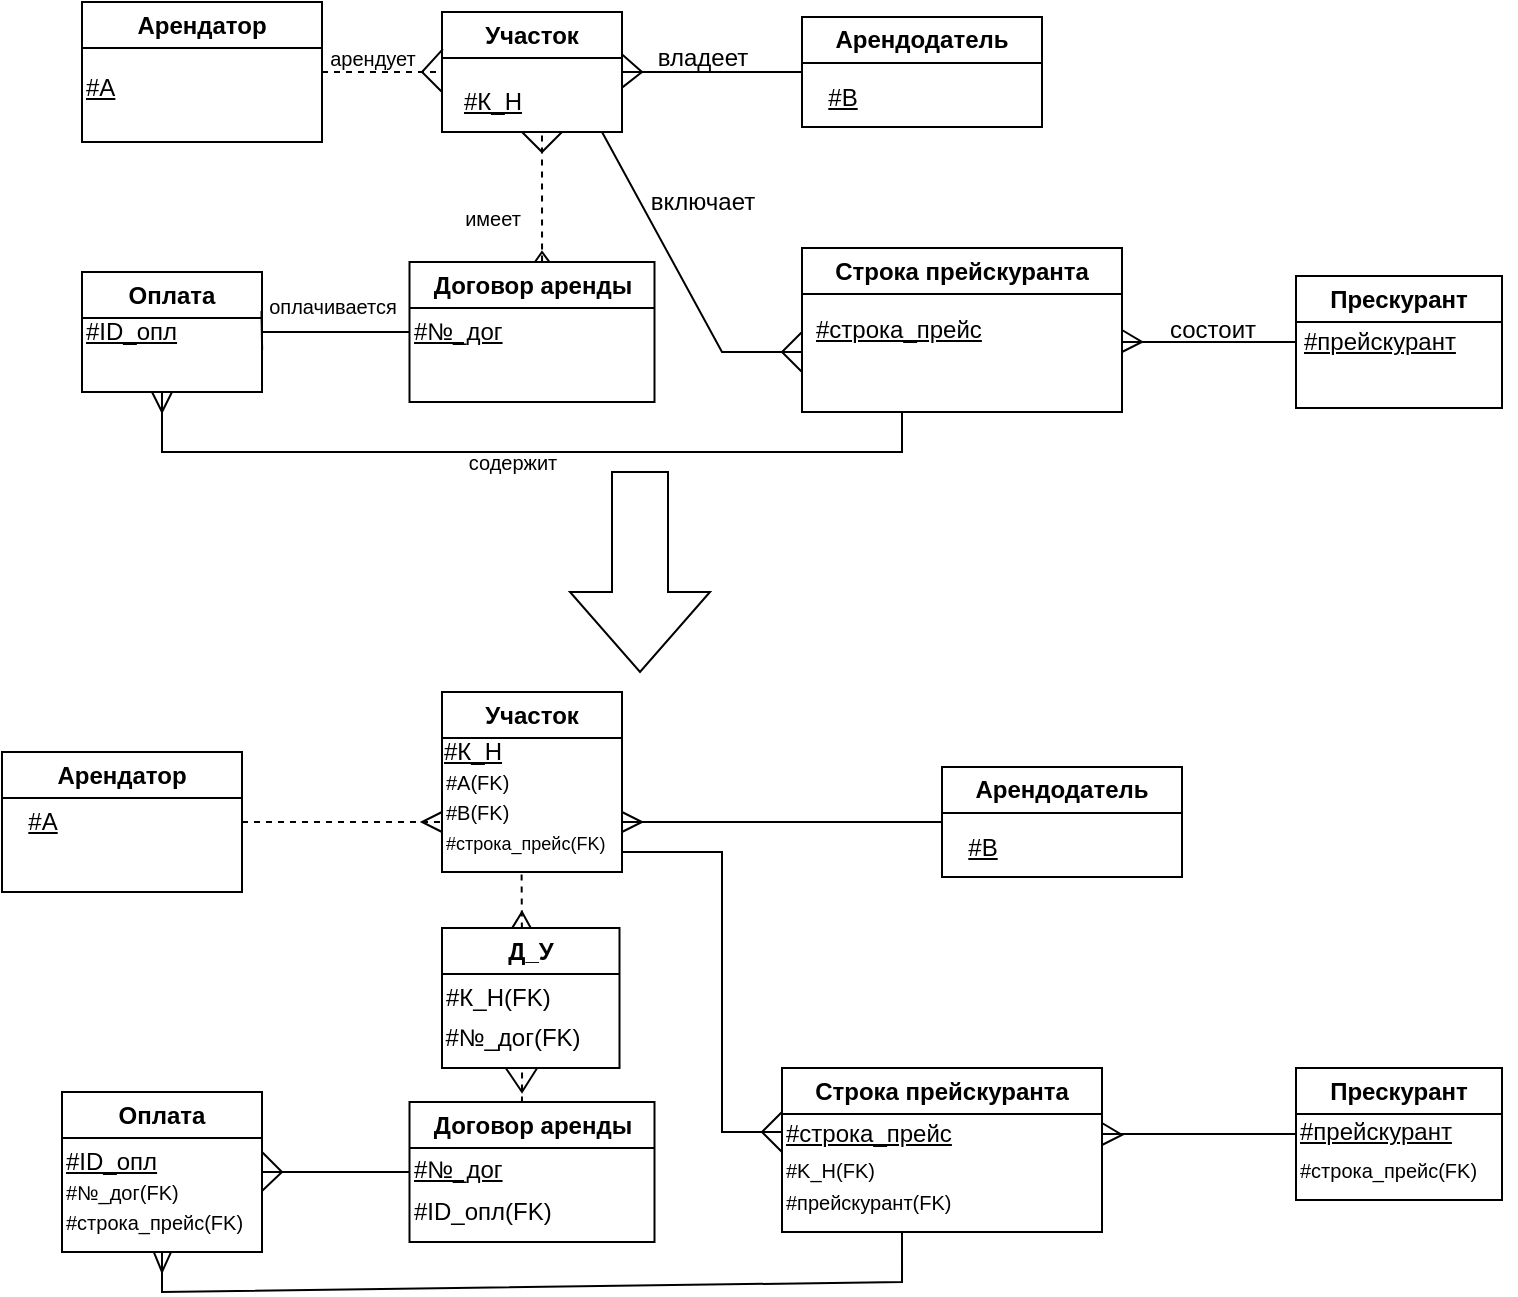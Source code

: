 <mxfile version="24.4.0" type="device">
  <diagram name="Страница — 1" id="tpiYQAHxhK24bNmeltmz">
    <mxGraphModel dx="891" dy="519" grid="1" gridSize="10" guides="1" tooltips="1" connect="1" arrows="1" fold="1" page="1" pageScale="1" pageWidth="827" pageHeight="1169" math="0" shadow="0">
      <root>
        <mxCell id="0" />
        <mxCell id="1" parent="0" />
        <mxCell id="XMWKt4jQ-dOMc4IaM8y--1" value="Арендатор" style="swimlane;whiteSpace=wrap;html=1;" vertex="1" parent="1">
          <mxGeometry x="100" y="285" width="120" height="70" as="geometry">
            <mxRectangle x="120" y="320" width="100" height="80" as="alternateBounds" />
          </mxGeometry>
        </mxCell>
        <mxCell id="XMWKt4jQ-dOMc4IaM8y--29" value="&lt;u&gt;#A&lt;/u&gt;" style="text;html=1;align=left;verticalAlign=middle;resizable=0;points=[];autosize=1;strokeColor=none;fillColor=none;" vertex="1" parent="XMWKt4jQ-dOMc4IaM8y--1">
          <mxGeometry y="28" width="40" height="30" as="geometry" />
        </mxCell>
        <mxCell id="XMWKt4jQ-dOMc4IaM8y--6" value="Участок" style="swimlane;whiteSpace=wrap;html=1;" vertex="1" parent="1">
          <mxGeometry x="280" y="290" width="90" height="60" as="geometry">
            <mxRectangle x="290" y="320" width="80" height="30" as="alternateBounds" />
          </mxGeometry>
        </mxCell>
        <mxCell id="XMWKt4jQ-dOMc4IaM8y--30" value="&lt;u&gt;#К_Н&lt;/u&gt;" style="text;html=1;align=center;verticalAlign=middle;resizable=0;points=[];autosize=1;strokeColor=none;fillColor=none;" vertex="1" parent="XMWKt4jQ-dOMc4IaM8y--6">
          <mxGeometry y="30" width="50" height="30" as="geometry" />
        </mxCell>
        <mxCell id="XMWKt4jQ-dOMc4IaM8y--7" value="Арендодатель" style="swimlane;whiteSpace=wrap;html=1;" vertex="1" parent="1">
          <mxGeometry x="460" y="292.5" width="120" height="55" as="geometry">
            <mxRectangle x="460" y="305" width="120" height="30" as="alternateBounds" />
          </mxGeometry>
        </mxCell>
        <mxCell id="XMWKt4jQ-dOMc4IaM8y--34" value="&lt;u&gt;#B&lt;/u&gt;" style="text;html=1;align=center;verticalAlign=middle;resizable=0;points=[];autosize=1;strokeColor=none;fillColor=none;" vertex="1" parent="XMWKt4jQ-dOMc4IaM8y--7">
          <mxGeometry y="25" width="40" height="30" as="geometry" />
        </mxCell>
        <mxCell id="XMWKt4jQ-dOMc4IaM8y--8" value="Договор аренды" style="swimlane;whiteSpace=wrap;html=1;" vertex="1" parent="1">
          <mxGeometry x="263.75" y="415" width="122.5" height="70" as="geometry">
            <mxRectangle x="265" y="440" width="130" height="30" as="alternateBounds" />
          </mxGeometry>
        </mxCell>
        <mxCell id="XMWKt4jQ-dOMc4IaM8y--36" value="&lt;u&gt;#№_дог&lt;/u&gt;" style="text;html=1;align=left;verticalAlign=middle;resizable=0;points=[];autosize=1;strokeColor=none;fillColor=none;" vertex="1" parent="XMWKt4jQ-dOMc4IaM8y--8">
          <mxGeometry y="20" width="70" height="30" as="geometry" />
        </mxCell>
        <mxCell id="XMWKt4jQ-dOMc4IaM8y--9" value="Оплата" style="swimlane;whiteSpace=wrap;html=1;" vertex="1" parent="1">
          <mxGeometry x="100" y="420" width="90" height="60" as="geometry">
            <mxRectangle x="100" y="440" width="80" height="30" as="alternateBounds" />
          </mxGeometry>
        </mxCell>
        <mxCell id="XMWKt4jQ-dOMc4IaM8y--37" value="&lt;u&gt;#ID_опл&lt;/u&gt;" style="text;html=1;align=left;verticalAlign=middle;resizable=0;points=[];autosize=1;strokeColor=none;fillColor=none;" vertex="1" parent="XMWKt4jQ-dOMc4IaM8y--9">
          <mxGeometry y="15" width="70" height="30" as="geometry" />
        </mxCell>
        <mxCell id="XMWKt4jQ-dOMc4IaM8y--10" value="Строка прейскуранта" style="swimlane;whiteSpace=wrap;html=1;" vertex="1" parent="1">
          <mxGeometry x="460" y="408" width="160" height="82" as="geometry">
            <mxRectangle x="470" y="440" width="160" height="30" as="alternateBounds" />
          </mxGeometry>
        </mxCell>
        <mxCell id="XMWKt4jQ-dOMc4IaM8y--38" value="&lt;u&gt;#строка_прейс&lt;/u&gt;" style="text;html=1;align=left;verticalAlign=middle;resizable=0;points=[];autosize=1;strokeColor=none;fillColor=none;" vertex="1" parent="XMWKt4jQ-dOMc4IaM8y--10">
          <mxGeometry x="5" y="26" width="110" height="30" as="geometry" />
        </mxCell>
        <mxCell id="XMWKt4jQ-dOMc4IaM8y--11" value="Прескурант" style="swimlane;whiteSpace=wrap;html=1;" vertex="1" parent="1">
          <mxGeometry x="707" y="422" width="103" height="66" as="geometry">
            <mxRectangle x="717" y="440" width="110" height="30" as="alternateBounds" />
          </mxGeometry>
        </mxCell>
        <mxCell id="XMWKt4jQ-dOMc4IaM8y--39" value="&lt;u&gt;#прейскурант&lt;/u&gt;" style="text;html=1;align=left;verticalAlign=middle;resizable=0;points=[];autosize=1;strokeColor=none;fillColor=none;" vertex="1" parent="XMWKt4jQ-dOMc4IaM8y--11">
          <mxGeometry x="1.5" y="18" width="100" height="30" as="geometry" />
        </mxCell>
        <mxCell id="XMWKt4jQ-dOMc4IaM8y--12" value="" style="endArrow=none;html=1;rounded=0;entryX=0;entryY=0.5;entryDx=0;entryDy=0;" edge="1" parent="1" target="XMWKt4jQ-dOMc4IaM8y--11">
          <mxGeometry width="50" height="50" relative="1" as="geometry">
            <mxPoint x="620" y="455" as="sourcePoint" />
            <mxPoint x="700" y="440" as="targetPoint" />
          </mxGeometry>
        </mxCell>
        <mxCell id="XMWKt4jQ-dOMc4IaM8y--14" value="" style="endArrow=none;html=1;rounded=0;" edge="1" parent="1">
          <mxGeometry width="50" height="50" relative="1" as="geometry">
            <mxPoint x="620" y="460" as="sourcePoint" />
            <mxPoint x="620" y="449" as="targetPoint" />
            <Array as="points">
              <mxPoint x="630" y="455" />
            </Array>
          </mxGeometry>
        </mxCell>
        <mxCell id="XMWKt4jQ-dOMc4IaM8y--15" value="" style="endArrow=none;dashed=1;html=1;rounded=0;entryX=0;entryY=0.5;entryDx=0;entryDy=0;exitX=1;exitY=0.5;exitDx=0;exitDy=0;" edge="1" parent="1" source="XMWKt4jQ-dOMc4IaM8y--1" target="XMWKt4jQ-dOMc4IaM8y--6">
          <mxGeometry width="50" height="50" relative="1" as="geometry">
            <mxPoint x="200" y="380" as="sourcePoint" />
            <mxPoint x="250" y="330" as="targetPoint" />
          </mxGeometry>
        </mxCell>
        <mxCell id="XMWKt4jQ-dOMc4IaM8y--16" value="" style="endArrow=none;html=1;rounded=0;entryX=0.005;entryY=0.309;entryDx=0;entryDy=0;entryPerimeter=0;exitX=0;exitY=0.667;exitDx=0;exitDy=0;exitPerimeter=0;" edge="1" parent="1" source="XMWKt4jQ-dOMc4IaM8y--6" target="XMWKt4jQ-dOMc4IaM8y--6">
          <mxGeometry width="50" height="50" relative="1" as="geometry">
            <mxPoint x="270" y="360" as="sourcePoint" />
            <mxPoint x="250" y="330" as="targetPoint" />
            <Array as="points">
              <mxPoint x="270" y="320" />
            </Array>
          </mxGeometry>
        </mxCell>
        <mxCell id="XMWKt4jQ-dOMc4IaM8y--17" value="" style="endArrow=none;html=1;rounded=0;entryX=0;entryY=0.5;entryDx=0;entryDy=0;exitX=1;exitY=0.5;exitDx=0;exitDy=0;" edge="1" parent="1" source="XMWKt4jQ-dOMc4IaM8y--6" target="XMWKt4jQ-dOMc4IaM8y--7">
          <mxGeometry width="50" height="50" relative="1" as="geometry">
            <mxPoint x="400" y="380" as="sourcePoint" />
            <mxPoint x="450" y="330" as="targetPoint" />
          </mxGeometry>
        </mxCell>
        <mxCell id="XMWKt4jQ-dOMc4IaM8y--18" value="" style="endArrow=none;html=1;rounded=0;entryX=1.001;entryY=0.355;entryDx=0;entryDy=0;entryPerimeter=0;exitX=1.002;exitY=0.628;exitDx=0;exitDy=0;exitPerimeter=0;" edge="1" parent="1" source="XMWKt4jQ-dOMc4IaM8y--6" target="XMWKt4jQ-dOMc4IaM8y--6">
          <mxGeometry width="50" height="50" relative="1" as="geometry">
            <mxPoint x="380" y="340" as="sourcePoint" />
            <mxPoint x="380" y="330" as="targetPoint" />
            <Array as="points">
              <mxPoint x="380" y="320" />
            </Array>
          </mxGeometry>
        </mxCell>
        <mxCell id="XMWKt4jQ-dOMc4IaM8y--20" value="" style="endArrow=none;dashed=1;html=1;rounded=0;exitX=0.541;exitY=-0.004;exitDx=0;exitDy=0;exitPerimeter=0;" edge="1" parent="1" source="XMWKt4jQ-dOMc4IaM8y--8">
          <mxGeometry width="50" height="50" relative="1" as="geometry">
            <mxPoint x="310" y="430" as="sourcePoint" />
            <mxPoint x="330" y="350" as="targetPoint" />
          </mxGeometry>
        </mxCell>
        <mxCell id="XMWKt4jQ-dOMc4IaM8y--21" value="" style="endArrow=none;html=1;rounded=0;exitX=0.512;exitY=0;exitDx=0;exitDy=0;exitPerimeter=0;entryX=0.57;entryY=-0.003;entryDx=0;entryDy=0;entryPerimeter=0;" edge="1" parent="1" source="XMWKt4jQ-dOMc4IaM8y--8" target="XMWKt4jQ-dOMc4IaM8y--8">
          <mxGeometry width="50" height="50" relative="1" as="geometry">
            <mxPoint x="320" y="440" as="sourcePoint" />
            <mxPoint x="330" y="420" as="targetPoint" />
            <Array as="points">
              <mxPoint x="330" y="410" />
            </Array>
          </mxGeometry>
        </mxCell>
        <mxCell id="XMWKt4jQ-dOMc4IaM8y--22" value="" style="endArrow=none;html=1;rounded=0;" edge="1" parent="1">
          <mxGeometry width="50" height="50" relative="1" as="geometry">
            <mxPoint x="320" y="350" as="sourcePoint" />
            <mxPoint x="340" y="350" as="targetPoint" />
            <Array as="points">
              <mxPoint x="330" y="360" />
            </Array>
          </mxGeometry>
        </mxCell>
        <mxCell id="XMWKt4jQ-dOMc4IaM8y--23" value="" style="endArrow=none;html=1;rounded=0;exitX=1;exitY=0.5;exitDx=0;exitDy=0;entryX=0;entryY=0.5;entryDx=0;entryDy=0;" edge="1" parent="1" source="XMWKt4jQ-dOMc4IaM8y--9" target="XMWKt4jQ-dOMc4IaM8y--8">
          <mxGeometry width="50" height="50" relative="1" as="geometry">
            <mxPoint x="280" y="410" as="sourcePoint" />
            <mxPoint x="330" y="360" as="targetPoint" />
          </mxGeometry>
        </mxCell>
        <mxCell id="XMWKt4jQ-dOMc4IaM8y--24" value="" style="endArrow=none;html=1;rounded=0;entryX=0.997;entryY=0.325;entryDx=0;entryDy=0;entryPerimeter=0;exitX=1.001;exitY=0.648;exitDx=0;exitDy=0;exitPerimeter=0;" edge="1" parent="1" source="XMWKt4jQ-dOMc4IaM8y--9" target="XMWKt4jQ-dOMc4IaM8y--9">
          <mxGeometry width="50" height="50" relative="1" as="geometry">
            <mxPoint x="190" y="470" as="sourcePoint" />
            <mxPoint x="200" y="460" as="targetPoint" />
            <Array as="points">
              <mxPoint x="190" y="455" />
            </Array>
          </mxGeometry>
        </mxCell>
        <mxCell id="XMWKt4jQ-dOMc4IaM8y--25" value="" style="endArrow=none;html=1;rounded=0;" edge="1" parent="1">
          <mxGeometry width="50" height="50" relative="1" as="geometry">
            <mxPoint x="360" y="350" as="sourcePoint" />
            <mxPoint x="460" y="460" as="targetPoint" />
            <Array as="points">
              <mxPoint x="420" y="460" />
            </Array>
          </mxGeometry>
        </mxCell>
        <mxCell id="XMWKt4jQ-dOMc4IaM8y--26" value="" style="endArrow=none;html=1;rounded=0;" edge="1" parent="1">
          <mxGeometry width="50" height="50" relative="1" as="geometry">
            <mxPoint x="460" y="470" as="sourcePoint" />
            <mxPoint x="460" y="450" as="targetPoint" />
            <Array as="points">
              <mxPoint x="450" y="460" />
            </Array>
          </mxGeometry>
        </mxCell>
        <mxCell id="XMWKt4jQ-dOMc4IaM8y--27" value="" style="endArrow=none;html=1;rounded=0;" edge="1" parent="1">
          <mxGeometry width="50" height="50" relative="1" as="geometry">
            <mxPoint x="140" y="480" as="sourcePoint" />
            <mxPoint x="510" y="490" as="targetPoint" />
            <Array as="points">
              <mxPoint x="140" y="510" />
              <mxPoint x="510" y="510" />
            </Array>
          </mxGeometry>
        </mxCell>
        <mxCell id="XMWKt4jQ-dOMc4IaM8y--28" value="" style="endArrow=none;html=1;rounded=0;entryX=0.5;entryY=1;entryDx=0;entryDy=0;" edge="1" parent="1" target="XMWKt4jQ-dOMc4IaM8y--9">
          <mxGeometry width="50" height="50" relative="1" as="geometry">
            <mxPoint x="135" y="480" as="sourcePoint" />
            <mxPoint x="155" y="485" as="targetPoint" />
            <Array as="points">
              <mxPoint x="140" y="490" />
            </Array>
          </mxGeometry>
        </mxCell>
        <mxCell id="XMWKt4jQ-dOMc4IaM8y--32" value="&lt;font style=&quot;font-size: 10px;&quot;&gt;арендует&lt;/font&gt;" style="text;html=1;align=center;verticalAlign=middle;resizable=0;points=[];autosize=1;strokeColor=none;fillColor=none;" vertex="1" parent="1">
          <mxGeometry x="210" y="298" width="70" height="30" as="geometry" />
        </mxCell>
        <mxCell id="XMWKt4jQ-dOMc4IaM8y--33" value="владеет" style="text;html=1;align=center;verticalAlign=middle;resizable=0;points=[];autosize=1;strokeColor=none;fillColor=none;" vertex="1" parent="1">
          <mxGeometry x="375" y="298" width="70" height="30" as="geometry" />
        </mxCell>
        <mxCell id="XMWKt4jQ-dOMc4IaM8y--35" value="&lt;font style=&quot;font-size: 10px;&quot;&gt;имеет&lt;/font&gt;" style="text;html=1;align=center;verticalAlign=middle;resizable=0;points=[];autosize=1;strokeColor=none;fillColor=none;" vertex="1" parent="1">
          <mxGeometry x="280" y="378" width="50" height="30" as="geometry" />
        </mxCell>
        <mxCell id="XMWKt4jQ-dOMc4IaM8y--40" value="&lt;font style=&quot;font-size: 10px;&quot;&gt;оплачивается&lt;/font&gt;" style="text;html=1;align=center;verticalAlign=middle;resizable=0;points=[];autosize=1;strokeColor=none;fillColor=none;" vertex="1" parent="1">
          <mxGeometry x="180" y="422" width="90" height="30" as="geometry" />
        </mxCell>
        <mxCell id="XMWKt4jQ-dOMc4IaM8y--41" value="&lt;font style=&quot;font-size: 10px;&quot;&gt;содержит&lt;/font&gt;" style="text;html=1;align=center;verticalAlign=middle;resizable=0;points=[];autosize=1;strokeColor=none;fillColor=none;" vertex="1" parent="1">
          <mxGeometry x="280" y="500" width="70" height="30" as="geometry" />
        </mxCell>
        <mxCell id="XMWKt4jQ-dOMc4IaM8y--42" value="состоит" style="text;html=1;align=center;verticalAlign=middle;resizable=0;points=[];autosize=1;strokeColor=none;fillColor=none;" vertex="1" parent="1">
          <mxGeometry x="630" y="434" width="70" height="30" as="geometry" />
        </mxCell>
        <mxCell id="XMWKt4jQ-dOMc4IaM8y--43" value="включает" style="text;html=1;align=center;verticalAlign=middle;resizable=0;points=[];autosize=1;strokeColor=none;fillColor=none;" vertex="1" parent="1">
          <mxGeometry x="370" y="370" width="80" height="30" as="geometry" />
        </mxCell>
        <mxCell id="XMWKt4jQ-dOMc4IaM8y--44" value="" style="html=1;shadow=0;dashed=0;align=center;verticalAlign=middle;shape=mxgraph.arrows2.arrow;dy=0.6;dx=40;direction=south;notch=0;" vertex="1" parent="1">
          <mxGeometry x="344" y="520" width="70" height="100" as="geometry" />
        </mxCell>
        <mxCell id="XMWKt4jQ-dOMc4IaM8y--45" value="Арендатор" style="swimlane;whiteSpace=wrap;html=1;" vertex="1" parent="1">
          <mxGeometry x="60" y="660" width="120" height="70" as="geometry">
            <mxRectangle x="120" y="320" width="100" height="80" as="alternateBounds" />
          </mxGeometry>
        </mxCell>
        <mxCell id="XMWKt4jQ-dOMc4IaM8y--46" value="&lt;u&gt;#A&lt;/u&gt;" style="text;html=1;align=center;verticalAlign=middle;resizable=0;points=[];autosize=1;strokeColor=none;fillColor=none;" vertex="1" parent="XMWKt4jQ-dOMc4IaM8y--45">
          <mxGeometry y="20" width="40" height="30" as="geometry" />
        </mxCell>
        <mxCell id="XMWKt4jQ-dOMc4IaM8y--47" value="Участок" style="swimlane;whiteSpace=wrap;html=1;" vertex="1" parent="1">
          <mxGeometry x="280" y="630" width="90" height="90" as="geometry">
            <mxRectangle x="290" y="320" width="80" height="30" as="alternateBounds" />
          </mxGeometry>
        </mxCell>
        <mxCell id="XMWKt4jQ-dOMc4IaM8y--48" value="&lt;u&gt;#К_Н&lt;/u&gt;" style="text;html=1;align=center;verticalAlign=middle;resizable=0;points=[];autosize=1;strokeColor=none;fillColor=none;" vertex="1" parent="XMWKt4jQ-dOMc4IaM8y--47">
          <mxGeometry x="-10" y="15" width="50" height="30" as="geometry" />
        </mxCell>
        <mxCell id="XMWKt4jQ-dOMc4IaM8y--94" value="&lt;font style=&quot;font-size: 10px;&quot;&gt;#A(FK)&lt;/font&gt;" style="text;html=1;align=left;verticalAlign=middle;resizable=0;points=[];autosize=1;strokeColor=none;fillColor=none;" vertex="1" parent="XMWKt4jQ-dOMc4IaM8y--47">
          <mxGeometry y="30" width="60" height="30" as="geometry" />
        </mxCell>
        <mxCell id="XMWKt4jQ-dOMc4IaM8y--95" value="&lt;font style=&quot;font-size: 10px;&quot;&gt;#B(FK)&lt;/font&gt;" style="text;html=1;align=left;verticalAlign=middle;resizable=0;points=[];autosize=1;strokeColor=none;fillColor=none;" vertex="1" parent="XMWKt4jQ-dOMc4IaM8y--47">
          <mxGeometry y="45" width="60" height="30" as="geometry" />
        </mxCell>
        <mxCell id="XMWKt4jQ-dOMc4IaM8y--96" value="&lt;font style=&quot;font-size: 9px;&quot;&gt;#строка_прейс(FK)&lt;/font&gt;" style="text;html=1;align=left;verticalAlign=middle;resizable=0;points=[];autosize=1;strokeColor=none;fillColor=none;" vertex="1" parent="XMWKt4jQ-dOMc4IaM8y--47">
          <mxGeometry y="60" width="100" height="30" as="geometry" />
        </mxCell>
        <mxCell id="XMWKt4jQ-dOMc4IaM8y--49" value="Арендодатель" style="swimlane;whiteSpace=wrap;html=1;" vertex="1" parent="1">
          <mxGeometry x="530" y="667.5" width="120" height="55" as="geometry">
            <mxRectangle x="460" y="305" width="120" height="30" as="alternateBounds" />
          </mxGeometry>
        </mxCell>
        <mxCell id="XMWKt4jQ-dOMc4IaM8y--50" value="&lt;u&gt;#B&lt;/u&gt;" style="text;html=1;align=center;verticalAlign=middle;resizable=0;points=[];autosize=1;strokeColor=none;fillColor=none;" vertex="1" parent="XMWKt4jQ-dOMc4IaM8y--49">
          <mxGeometry y="25" width="40" height="30" as="geometry" />
        </mxCell>
        <mxCell id="XMWKt4jQ-dOMc4IaM8y--51" value="Договор аренды" style="swimlane;whiteSpace=wrap;html=1;" vertex="1" parent="1">
          <mxGeometry x="263.75" y="835" width="122.5" height="70" as="geometry">
            <mxRectangle x="265" y="440" width="130" height="30" as="alternateBounds" />
          </mxGeometry>
        </mxCell>
        <mxCell id="XMWKt4jQ-dOMc4IaM8y--52" value="&lt;u&gt;#№_дог&lt;/u&gt;" style="text;html=1;align=left;verticalAlign=middle;resizable=0;points=[];autosize=1;strokeColor=none;fillColor=none;" vertex="1" parent="XMWKt4jQ-dOMc4IaM8y--51">
          <mxGeometry y="19" width="70" height="30" as="geometry" />
        </mxCell>
        <mxCell id="XMWKt4jQ-dOMc4IaM8y--93" value="#ID_опл(FK)" style="text;html=1;align=left;verticalAlign=middle;resizable=0;points=[];autosize=1;strokeColor=none;fillColor=none;" vertex="1" parent="XMWKt4jQ-dOMc4IaM8y--51">
          <mxGeometry y="40" width="90" height="30" as="geometry" />
        </mxCell>
        <mxCell id="XMWKt4jQ-dOMc4IaM8y--53" value="Оплата" style="swimlane;whiteSpace=wrap;html=1;" vertex="1" parent="1">
          <mxGeometry x="90" y="830" width="100" height="80" as="geometry">
            <mxRectangle x="100" y="440" width="80" height="30" as="alternateBounds" />
          </mxGeometry>
        </mxCell>
        <mxCell id="XMWKt4jQ-dOMc4IaM8y--54" value="&lt;u&gt;#ID_опл&lt;/u&gt;" style="text;html=1;align=left;verticalAlign=middle;resizable=0;points=[];autosize=1;strokeColor=none;fillColor=none;" vertex="1" parent="XMWKt4jQ-dOMc4IaM8y--53">
          <mxGeometry y="20" width="70" height="30" as="geometry" />
        </mxCell>
        <mxCell id="XMWKt4jQ-dOMc4IaM8y--100" value="&lt;font style=&quot;font-size: 10px;&quot;&gt;#№_дог(FK)&lt;/font&gt;" style="text;html=1;align=left;verticalAlign=middle;resizable=0;points=[];autosize=1;strokeColor=none;fillColor=none;" vertex="1" parent="XMWKt4jQ-dOMc4IaM8y--53">
          <mxGeometry y="35" width="80" height="30" as="geometry" />
        </mxCell>
        <mxCell id="XMWKt4jQ-dOMc4IaM8y--101" value="&lt;font style=&quot;font-size: 10px;&quot;&gt;#строка_прейс(FK)&lt;/font&gt;" style="text;html=1;align=left;verticalAlign=middle;resizable=0;points=[];autosize=1;strokeColor=none;fillColor=none;" vertex="1" parent="XMWKt4jQ-dOMc4IaM8y--53">
          <mxGeometry y="50" width="110" height="30" as="geometry" />
        </mxCell>
        <mxCell id="XMWKt4jQ-dOMc4IaM8y--82" value="" style="endArrow=none;html=1;rounded=0;entryX=0.417;entryY=0.999;entryDx=0;entryDy=0;entryPerimeter=0;exitX=0.496;exitY=0.998;exitDx=0;exitDy=0;exitPerimeter=0;" edge="1" parent="XMWKt4jQ-dOMc4IaM8y--53" source="XMWKt4jQ-dOMc4IaM8y--101" target="XMWKt4jQ-dOMc4IaM8y--101">
          <mxGeometry width="50" height="50" relative="1" as="geometry">
            <mxPoint x="150" y="100" as="sourcePoint" />
            <mxPoint x="150" y="90" as="targetPoint" />
            <Array as="points">
              <mxPoint x="50" y="90" />
            </Array>
          </mxGeometry>
        </mxCell>
        <mxCell id="XMWKt4jQ-dOMc4IaM8y--55" value="Строка прейскуранта" style="swimlane;whiteSpace=wrap;html=1;" vertex="1" parent="1">
          <mxGeometry x="450" y="818" width="160" height="82" as="geometry">
            <mxRectangle x="470" y="440" width="160" height="30" as="alternateBounds" />
          </mxGeometry>
        </mxCell>
        <mxCell id="XMWKt4jQ-dOMc4IaM8y--56" value="&lt;u&gt;#строка_прейс&lt;/u&gt;" style="text;html=1;align=left;verticalAlign=middle;resizable=0;points=[];autosize=1;strokeColor=none;fillColor=none;" vertex="1" parent="XMWKt4jQ-dOMc4IaM8y--55">
          <mxGeometry y="18" width="110" height="30" as="geometry" />
        </mxCell>
        <mxCell id="XMWKt4jQ-dOMc4IaM8y--97" value="&lt;font style=&quot;font-size: 10px;&quot;&gt;#K_H(FK)&lt;/font&gt;" style="text;html=1;align=left;verticalAlign=middle;resizable=0;points=[];autosize=1;strokeColor=none;fillColor=none;" vertex="1" parent="XMWKt4jQ-dOMc4IaM8y--55">
          <mxGeometry y="36" width="70" height="30" as="geometry" />
        </mxCell>
        <mxCell id="XMWKt4jQ-dOMc4IaM8y--98" value="&lt;font style=&quot;font-size: 10px;&quot;&gt;#прейскурант(FK)&lt;/font&gt;" style="text;html=1;align=left;verticalAlign=middle;resizable=0;points=[];autosize=1;strokeColor=none;fillColor=none;" vertex="1" parent="XMWKt4jQ-dOMc4IaM8y--55">
          <mxGeometry y="52" width="110" height="30" as="geometry" />
        </mxCell>
        <mxCell id="XMWKt4jQ-dOMc4IaM8y--57" value="Прескурант" style="swimlane;whiteSpace=wrap;html=1;" vertex="1" parent="1">
          <mxGeometry x="707" y="818" width="103" height="66" as="geometry">
            <mxRectangle x="717" y="440" width="110" height="30" as="alternateBounds" />
          </mxGeometry>
        </mxCell>
        <mxCell id="XMWKt4jQ-dOMc4IaM8y--58" value="&lt;u&gt;#прейскурант&lt;/u&gt;" style="text;html=1;align=left;verticalAlign=middle;resizable=0;points=[];autosize=1;strokeColor=none;fillColor=none;" vertex="1" parent="XMWKt4jQ-dOMc4IaM8y--57">
          <mxGeometry y="17" width="100" height="30" as="geometry" />
        </mxCell>
        <mxCell id="XMWKt4jQ-dOMc4IaM8y--99" value="&lt;span style=&quot;font-size: 10px;&quot;&gt;#строка_прейс(FK)&lt;/span&gt;" style="text;html=1;align=left;verticalAlign=middle;resizable=0;points=[];autosize=1;strokeColor=none;fillColor=none;" vertex="1" parent="XMWKt4jQ-dOMc4IaM8y--57">
          <mxGeometry y="36" width="110" height="30" as="geometry" />
        </mxCell>
        <mxCell id="XMWKt4jQ-dOMc4IaM8y--59" value="" style="endArrow=none;html=1;rounded=0;entryX=0;entryY=0.5;entryDx=0;entryDy=0;" edge="1" parent="1" target="XMWKt4jQ-dOMc4IaM8y--57">
          <mxGeometry width="50" height="50" relative="1" as="geometry">
            <mxPoint x="610" y="851" as="sourcePoint" />
            <mxPoint x="700" y="815" as="targetPoint" />
          </mxGeometry>
        </mxCell>
        <mxCell id="XMWKt4jQ-dOMc4IaM8y--60" value="" style="endArrow=none;html=1;rounded=0;" edge="1" parent="1">
          <mxGeometry width="50" height="50" relative="1" as="geometry">
            <mxPoint x="610" y="856.5" as="sourcePoint" />
            <mxPoint x="610" y="845.5" as="targetPoint" />
            <Array as="points">
              <mxPoint x="620" y="851.5" />
            </Array>
          </mxGeometry>
        </mxCell>
        <mxCell id="XMWKt4jQ-dOMc4IaM8y--61" value="" style="endArrow=none;dashed=1;html=1;rounded=0;exitX=1;exitY=0.5;exitDx=0;exitDy=0;" edge="1" parent="1" source="XMWKt4jQ-dOMc4IaM8y--45">
          <mxGeometry width="50" height="50" relative="1" as="geometry">
            <mxPoint x="200" y="755" as="sourcePoint" />
            <mxPoint x="280" y="695" as="targetPoint" />
          </mxGeometry>
        </mxCell>
        <mxCell id="XMWKt4jQ-dOMc4IaM8y--62" value="" style="endArrow=none;html=1;rounded=0;" edge="1" parent="1">
          <mxGeometry width="50" height="50" relative="1" as="geometry">
            <mxPoint x="280" y="700" as="sourcePoint" />
            <mxPoint x="280" y="690" as="targetPoint" />
            <Array as="points">
              <mxPoint x="270" y="695" />
            </Array>
          </mxGeometry>
        </mxCell>
        <mxCell id="XMWKt4jQ-dOMc4IaM8y--63" value="" style="endArrow=none;html=1;rounded=0;entryX=0;entryY=0.5;entryDx=0;entryDy=0;" edge="1" parent="1" target="XMWKt4jQ-dOMc4IaM8y--49">
          <mxGeometry width="50" height="50" relative="1" as="geometry">
            <mxPoint x="370" y="695" as="sourcePoint" />
            <mxPoint x="450" y="705" as="targetPoint" />
          </mxGeometry>
        </mxCell>
        <mxCell id="XMWKt4jQ-dOMc4IaM8y--64" value="" style="endArrow=none;html=1;rounded=0;" edge="1" parent="1">
          <mxGeometry width="50" height="50" relative="1" as="geometry">
            <mxPoint x="370" y="700" as="sourcePoint" />
            <mxPoint x="370" y="690" as="targetPoint" />
            <Array as="points">
              <mxPoint x="380" y="695" />
            </Array>
          </mxGeometry>
        </mxCell>
        <mxCell id="XMWKt4jQ-dOMc4IaM8y--68" value="" style="endArrow=none;html=1;rounded=0;entryX=0;entryY=0.5;entryDx=0;entryDy=0;" edge="1" parent="1" target="XMWKt4jQ-dOMc4IaM8y--51">
          <mxGeometry width="50" height="50" relative="1" as="geometry">
            <mxPoint x="190" y="870" as="sourcePoint" />
            <mxPoint x="330" y="735" as="targetPoint" />
          </mxGeometry>
        </mxCell>
        <mxCell id="XMWKt4jQ-dOMc4IaM8y--70" value="" style="endArrow=none;html=1;rounded=0;exitX=0.9;exitY=0.667;exitDx=0;exitDy=0;exitPerimeter=0;" edge="1" parent="1" source="XMWKt4jQ-dOMc4IaM8y--96">
          <mxGeometry width="50" height="50" relative="1" as="geometry">
            <mxPoint x="370" y="720" as="sourcePoint" />
            <mxPoint x="450" y="850" as="targetPoint" />
            <Array as="points">
              <mxPoint x="420" y="710" />
              <mxPoint x="420" y="780" />
              <mxPoint x="420" y="850" />
            </Array>
          </mxGeometry>
        </mxCell>
        <mxCell id="XMWKt4jQ-dOMc4IaM8y--71" value="" style="endArrow=none;html=1;rounded=0;" edge="1" parent="1">
          <mxGeometry width="50" height="50" relative="1" as="geometry">
            <mxPoint x="450" y="860" as="sourcePoint" />
            <mxPoint x="450" y="840" as="targetPoint" />
            <Array as="points">
              <mxPoint x="440" y="850" />
            </Array>
          </mxGeometry>
        </mxCell>
        <mxCell id="XMWKt4jQ-dOMc4IaM8y--72" value="" style="endArrow=none;html=1;rounded=0;" edge="1" parent="1">
          <mxGeometry width="50" height="50" relative="1" as="geometry">
            <mxPoint x="140" y="910" as="sourcePoint" />
            <mxPoint x="510" y="900" as="targetPoint" />
            <Array as="points">
              <mxPoint x="140" y="930" />
              <mxPoint x="510.01" y="925" />
            </Array>
          </mxGeometry>
        </mxCell>
        <mxCell id="XMWKt4jQ-dOMc4IaM8y--81" value="" style="endArrow=none;html=1;rounded=0;entryX=1.002;entryY=0.365;entryDx=0;entryDy=0;entryPerimeter=0;" edge="1" parent="1">
          <mxGeometry width="50" height="50" relative="1" as="geometry">
            <mxPoint x="190" y="860" as="sourcePoint" />
            <mxPoint x="190" y="879.51" as="targetPoint" />
            <Array as="points">
              <mxPoint x="200" y="870" />
            </Array>
          </mxGeometry>
        </mxCell>
        <mxCell id="XMWKt4jQ-dOMc4IaM8y--84" value="Д_У" style="swimlane;whiteSpace=wrap;html=1;" vertex="1" parent="1">
          <mxGeometry x="280" y="748" width="88.75" height="70" as="geometry" />
        </mxCell>
        <mxCell id="XMWKt4jQ-dOMc4IaM8y--85" value="#К_Н(FK)" style="text;html=1;align=left;verticalAlign=middle;resizable=0;points=[];autosize=1;strokeColor=none;fillColor=none;" vertex="1" parent="XMWKt4jQ-dOMc4IaM8y--84">
          <mxGeometry y="20" width="80" height="30" as="geometry" />
        </mxCell>
        <mxCell id="XMWKt4jQ-dOMc4IaM8y--86" value="#№_дог(FK)" style="text;html=1;align=center;verticalAlign=middle;resizable=0;points=[];autosize=1;strokeColor=none;fillColor=none;" vertex="1" parent="XMWKt4jQ-dOMc4IaM8y--84">
          <mxGeometry x="-10" y="40" width="90" height="30" as="geometry" />
        </mxCell>
        <mxCell id="XMWKt4jQ-dOMc4IaM8y--92" value="" style="endArrow=none;html=1;rounded=0;exitX=0.467;exitY=1.008;exitDx=0;exitDy=0;exitPerimeter=0;entryX=0.639;entryY=1.004;entryDx=0;entryDy=0;entryPerimeter=0;" edge="1" parent="XMWKt4jQ-dOMc4IaM8y--84" source="XMWKt4jQ-dOMc4IaM8y--86" target="XMWKt4jQ-dOMc4IaM8y--86">
          <mxGeometry width="50" height="50" relative="1" as="geometry">
            <mxPoint x="30" y="72" as="sourcePoint" />
            <mxPoint x="50" y="72" as="targetPoint" />
            <Array as="points">
              <mxPoint x="40" y="82" />
            </Array>
          </mxGeometry>
        </mxCell>
        <mxCell id="XMWKt4jQ-dOMc4IaM8y--89" value="" style="endArrow=none;dashed=1;html=1;rounded=0;entryX=0.45;entryY=0.002;entryDx=0;entryDy=0;entryPerimeter=0;exitX=0.398;exitY=1.042;exitDx=0;exitDy=0;exitPerimeter=0;" edge="1" parent="1" source="XMWKt4jQ-dOMc4IaM8y--96" target="XMWKt4jQ-dOMc4IaM8y--84">
          <mxGeometry width="50" height="50" relative="1" as="geometry">
            <mxPoint x="320" y="730" as="sourcePoint" />
            <mxPoint x="310" y="740" as="targetPoint" />
          </mxGeometry>
        </mxCell>
        <mxCell id="XMWKt4jQ-dOMc4IaM8y--90" value="" style="endArrow=none;html=1;rounded=0;entryX=0.5;entryY=0;entryDx=0;entryDy=0;exitX=0.395;exitY=0.001;exitDx=0;exitDy=0;exitPerimeter=0;" edge="1" parent="1" source="XMWKt4jQ-dOMc4IaM8y--84" target="XMWKt4jQ-dOMc4IaM8y--84">
          <mxGeometry width="50" height="50" relative="1" as="geometry">
            <mxPoint x="310" y="730" as="sourcePoint" />
            <mxPoint x="330" y="730" as="targetPoint" />
            <Array as="points">
              <mxPoint x="320" y="740" />
            </Array>
          </mxGeometry>
        </mxCell>
        <mxCell id="XMWKt4jQ-dOMc4IaM8y--91" value="" style="endArrow=none;dashed=1;html=1;rounded=0;entryX=0.556;entryY=1.006;entryDx=0;entryDy=0;entryPerimeter=0;exitX=0.459;exitY=0.004;exitDx=0;exitDy=0;exitPerimeter=0;" edge="1" parent="1" source="XMWKt4jQ-dOMc4IaM8y--51" target="XMWKt4jQ-dOMc4IaM8y--86">
          <mxGeometry width="50" height="50" relative="1" as="geometry">
            <mxPoint x="310" y="840" as="sourcePoint" />
            <mxPoint x="360" y="790" as="targetPoint" />
          </mxGeometry>
        </mxCell>
      </root>
    </mxGraphModel>
  </diagram>
</mxfile>
